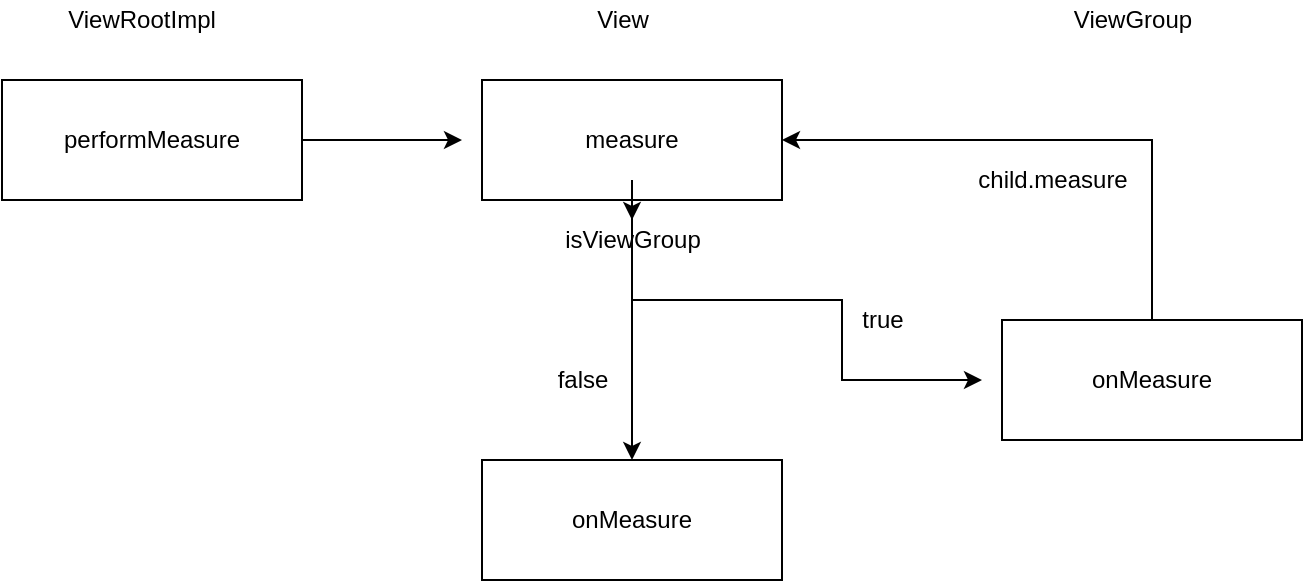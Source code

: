 <mxfile version="13.9.3" type="github">
  <diagram id="ZJMY6w2euj4KXa6WpqgG" name="第 1 页">
    <mxGraphModel dx="1056" dy="593" grid="1" gridSize="10" guides="1" tooltips="1" connect="1" arrows="1" fold="1" page="1" pageScale="1" pageWidth="827" pageHeight="1169" math="0" shadow="0">
      <root>
        <mxCell id="0" />
        <mxCell id="1" parent="0" />
        <mxCell id="-_Pud06FE_EPt9ds0ucO-12" style="edgeStyle=orthogonalEdgeStyle;rounded=0;orthogonalLoop=1;jettySize=auto;html=1;" edge="1" parent="1" source="-_Pud06FE_EPt9ds0ucO-1">
          <mxGeometry relative="1" as="geometry">
            <mxPoint x="360" y="100" as="targetPoint" />
          </mxGeometry>
        </mxCell>
        <mxCell id="-_Pud06FE_EPt9ds0ucO-1" value="performMeasure" style="rounded=0;whiteSpace=wrap;html=1;" vertex="1" parent="1">
          <mxGeometry x="130" y="70" width="150" height="60" as="geometry" />
        </mxCell>
        <mxCell id="-_Pud06FE_EPt9ds0ucO-10" style="edgeStyle=orthogonalEdgeStyle;rounded=0;orthogonalLoop=1;jettySize=auto;html=1;entryX=0.5;entryY=0;entryDx=0;entryDy=0;" edge="1" parent="1" source="-_Pud06FE_EPt9ds0ucO-2" target="-_Pud06FE_EPt9ds0ucO-3">
          <mxGeometry relative="1" as="geometry" />
        </mxCell>
        <mxCell id="-_Pud06FE_EPt9ds0ucO-11" style="edgeStyle=orthogonalEdgeStyle;rounded=0;orthogonalLoop=1;jettySize=auto;html=1;" edge="1" parent="1" source="-_Pud06FE_EPt9ds0ucO-13">
          <mxGeometry relative="1" as="geometry">
            <mxPoint x="620" y="220" as="targetPoint" />
            <Array as="points">
              <mxPoint x="445" y="180" />
              <mxPoint x="550" y="180" />
              <mxPoint x="550" y="220" />
            </Array>
          </mxGeometry>
        </mxCell>
        <mxCell id="-_Pud06FE_EPt9ds0ucO-2" value="measure" style="rounded=0;whiteSpace=wrap;html=1;" vertex="1" parent="1">
          <mxGeometry x="370" y="70" width="150" height="60" as="geometry" />
        </mxCell>
        <mxCell id="-_Pud06FE_EPt9ds0ucO-3" value="onMeasure" style="rounded=0;whiteSpace=wrap;html=1;" vertex="1" parent="1">
          <mxGeometry x="370" y="260" width="150" height="60" as="geometry" />
        </mxCell>
        <mxCell id="-_Pud06FE_EPt9ds0ucO-4" value="ViewRootImpl" style="text;html=1;strokeColor=none;fillColor=none;align=center;verticalAlign=middle;whiteSpace=wrap;rounded=0;" vertex="1" parent="1">
          <mxGeometry x="180" y="30" width="40" height="20" as="geometry" />
        </mxCell>
        <mxCell id="-_Pud06FE_EPt9ds0ucO-5" value="View" style="text;html=1;align=center;verticalAlign=middle;resizable=0;points=[];autosize=1;" vertex="1" parent="1">
          <mxGeometry x="420" y="30" width="40" height="20" as="geometry" />
        </mxCell>
        <mxCell id="-_Pud06FE_EPt9ds0ucO-8" style="edgeStyle=orthogonalEdgeStyle;rounded=0;orthogonalLoop=1;jettySize=auto;html=1;entryX=1;entryY=0.5;entryDx=0;entryDy=0;" edge="1" parent="1" source="-_Pud06FE_EPt9ds0ucO-6" target="-_Pud06FE_EPt9ds0ucO-2">
          <mxGeometry relative="1" as="geometry">
            <Array as="points">
              <mxPoint x="705" y="100" />
            </Array>
          </mxGeometry>
        </mxCell>
        <mxCell id="-_Pud06FE_EPt9ds0ucO-6" value="onMeasure" style="rounded=0;whiteSpace=wrap;html=1;" vertex="1" parent="1">
          <mxGeometry x="630" y="190" width="150" height="60" as="geometry" />
        </mxCell>
        <mxCell id="-_Pud06FE_EPt9ds0ucO-9" value="child.measure" style="text;html=1;align=center;verticalAlign=middle;resizable=0;points=[];autosize=1;" vertex="1" parent="1">
          <mxGeometry x="610" y="110" width="90" height="20" as="geometry" />
        </mxCell>
        <mxCell id="-_Pud06FE_EPt9ds0ucO-13" value="isViewGroup" style="text;html=1;align=center;verticalAlign=middle;resizable=0;points=[];autosize=1;" vertex="1" parent="1">
          <mxGeometry x="405" y="140" width="80" height="20" as="geometry" />
        </mxCell>
        <mxCell id="-_Pud06FE_EPt9ds0ucO-14" style="edgeStyle=orthogonalEdgeStyle;rounded=0;orthogonalLoop=1;jettySize=auto;html=1;" edge="1" parent="1" source="-_Pud06FE_EPt9ds0ucO-2" target="-_Pud06FE_EPt9ds0ucO-13">
          <mxGeometry relative="1" as="geometry">
            <mxPoint x="620" y="220" as="targetPoint" />
            <mxPoint x="445" y="130" as="sourcePoint" />
            <Array as="points" />
          </mxGeometry>
        </mxCell>
        <mxCell id="-_Pud06FE_EPt9ds0ucO-15" value="false" style="text;html=1;align=center;verticalAlign=middle;resizable=0;points=[];autosize=1;" vertex="1" parent="1">
          <mxGeometry x="400" y="210" width="40" height="20" as="geometry" />
        </mxCell>
        <mxCell id="-_Pud06FE_EPt9ds0ucO-16" value="true" style="text;html=1;align=center;verticalAlign=middle;resizable=0;points=[];autosize=1;" vertex="1" parent="1">
          <mxGeometry x="550" y="180" width="40" height="20" as="geometry" />
        </mxCell>
        <mxCell id="-_Pud06FE_EPt9ds0ucO-17" value="ViewGroup" style="text;html=1;align=center;verticalAlign=middle;resizable=0;points=[];autosize=1;" vertex="1" parent="1">
          <mxGeometry x="660" y="30" width="70" height="20" as="geometry" />
        </mxCell>
      </root>
    </mxGraphModel>
  </diagram>
</mxfile>
